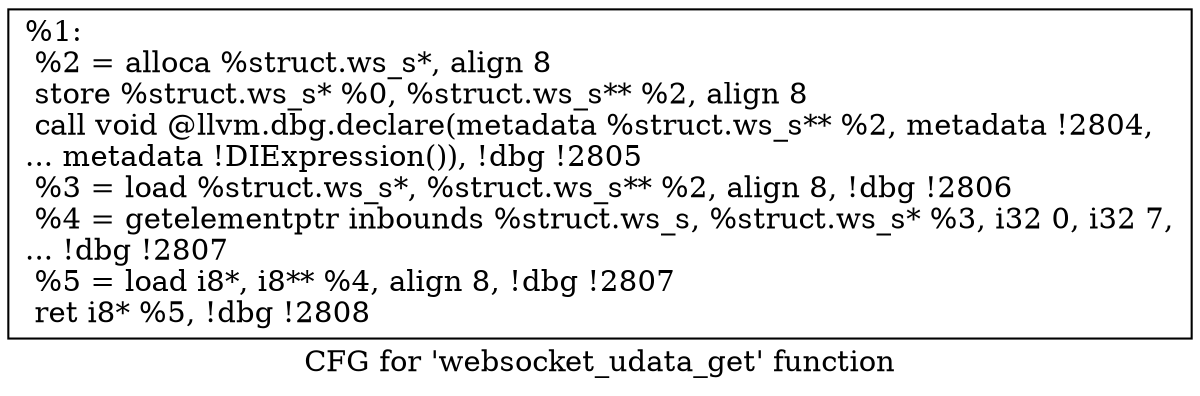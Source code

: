 digraph "CFG for 'websocket_udata_get' function" {
	label="CFG for 'websocket_udata_get' function";

	Node0x556852650650 [shape=record,label="{%1:\l  %2 = alloca %struct.ws_s*, align 8\l  store %struct.ws_s* %0, %struct.ws_s** %2, align 8\l  call void @llvm.dbg.declare(metadata %struct.ws_s** %2, metadata !2804,\l... metadata !DIExpression()), !dbg !2805\l  %3 = load %struct.ws_s*, %struct.ws_s** %2, align 8, !dbg !2806\l  %4 = getelementptr inbounds %struct.ws_s, %struct.ws_s* %3, i32 0, i32 7,\l... !dbg !2807\l  %5 = load i8*, i8** %4, align 8, !dbg !2807\l  ret i8* %5, !dbg !2808\l}"];
}

